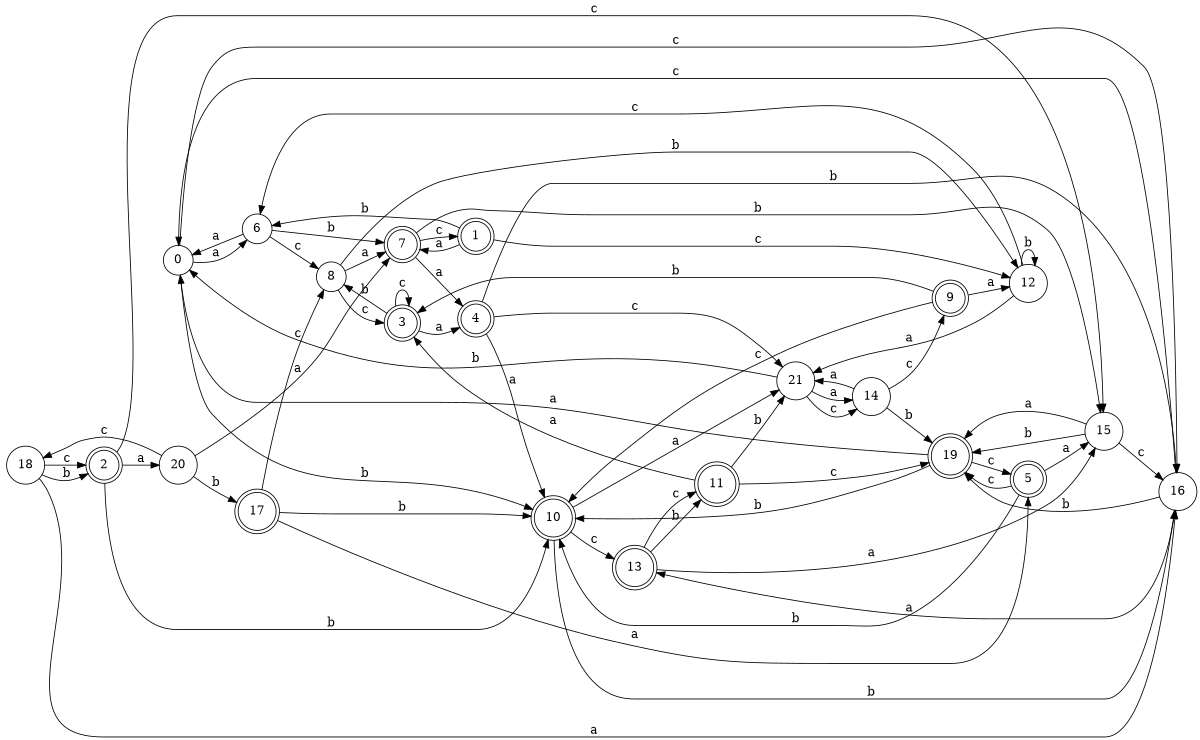 digraph n18_1 {
__start0 [label="" shape="none"];

rankdir=LR;
size="8,5";

s0 [style="filled", color="black", fillcolor="white" shape="circle", label="0"];
s1 [style="rounded,filled", color="black", fillcolor="white" shape="doublecircle", label="1"];
s2 [style="rounded,filled", color="black", fillcolor="white" shape="doublecircle", label="2"];
s3 [style="rounded,filled", color="black", fillcolor="white" shape="doublecircle", label="3"];
s4 [style="rounded,filled", color="black", fillcolor="white" shape="doublecircle", label="4"];
s5 [style="rounded,filled", color="black", fillcolor="white" shape="doublecircle", label="5"];
s6 [style="filled", color="black", fillcolor="white" shape="circle", label="6"];
s7 [style="rounded,filled", color="black", fillcolor="white" shape="doublecircle", label="7"];
s8 [style="filled", color="black", fillcolor="white" shape="circle", label="8"];
s9 [style="rounded,filled", color="black", fillcolor="white" shape="doublecircle", label="9"];
s10 [style="rounded,filled", color="black", fillcolor="white" shape="doublecircle", label="10"];
s11 [style="rounded,filled", color="black", fillcolor="white" shape="doublecircle", label="11"];
s12 [style="filled", color="black", fillcolor="white" shape="circle", label="12"];
s13 [style="rounded,filled", color="black", fillcolor="white" shape="doublecircle", label="13"];
s14 [style="filled", color="black", fillcolor="white" shape="circle", label="14"];
s15 [style="filled", color="black", fillcolor="white" shape="circle", label="15"];
s16 [style="filled", color="black", fillcolor="white" shape="circle", label="16"];
s17 [style="rounded,filled", color="black", fillcolor="white" shape="doublecircle", label="17"];
s18 [style="filled", color="black", fillcolor="white" shape="circle", label="18"];
s19 [style="rounded,filled", color="black", fillcolor="white" shape="doublecircle", label="19"];
s20 [style="filled", color="black", fillcolor="white" shape="circle", label="20"];
s21 [style="filled", color="black", fillcolor="white" shape="circle", label="21"];
s0 -> s6 [label="a"];
s0 -> s10 [label="b"];
s0 -> s16 [label="c"];
s1 -> s7 [label="a"];
s1 -> s6 [label="b"];
s1 -> s12 [label="c"];
s2 -> s20 [label="a"];
s2 -> s10 [label="b"];
s2 -> s15 [label="c"];
s3 -> s4 [label="a"];
s3 -> s8 [label="b"];
s3 -> s3 [label="c"];
s4 -> s10 [label="a"];
s4 -> s16 [label="b"];
s4 -> s21 [label="c"];
s5 -> s15 [label="a"];
s5 -> s10 [label="b"];
s5 -> s19 [label="c"];
s6 -> s0 [label="a"];
s6 -> s7 [label="b"];
s6 -> s8 [label="c"];
s7 -> s4 [label="a"];
s7 -> s15 [label="b"];
s7 -> s1 [label="c"];
s8 -> s7 [label="a"];
s8 -> s12 [label="b"];
s8 -> s3 [label="c"];
s9 -> s12 [label="a"];
s9 -> s3 [label="b"];
s9 -> s10 [label="c"];
s10 -> s21 [label="a"];
s10 -> s16 [label="b"];
s10 -> s13 [label="c"];
s11 -> s3 [label="a"];
s11 -> s21 [label="b"];
s11 -> s19 [label="c"];
s12 -> s21 [label="a"];
s12 -> s12 [label="b"];
s12 -> s6 [label="c"];
s13 -> s15 [label="a"];
s13 -> s11 [label="b"];
s13 -> s11 [label="c"];
s14 -> s21 [label="a"];
s14 -> s19 [label="b"];
s14 -> s9 [label="c"];
s15 -> s19 [label="a"];
s15 -> s19 [label="b"];
s15 -> s16 [label="c"];
s16 -> s13 [label="a"];
s16 -> s19 [label="b"];
s16 -> s0 [label="c"];
s17 -> s5 [label="a"];
s17 -> s10 [label="b"];
s17 -> s8 [label="c"];
s18 -> s16 [label="a"];
s18 -> s2 [label="b"];
s18 -> s2 [label="c"];
s19 -> s0 [label="a"];
s19 -> s10 [label="b"];
s19 -> s5 [label="c"];
s20 -> s7 [label="a"];
s20 -> s17 [label="b"];
s20 -> s18 [label="c"];
s21 -> s14 [label="a"];
s21 -> s0 [label="b"];
s21 -> s14 [label="c"];

}